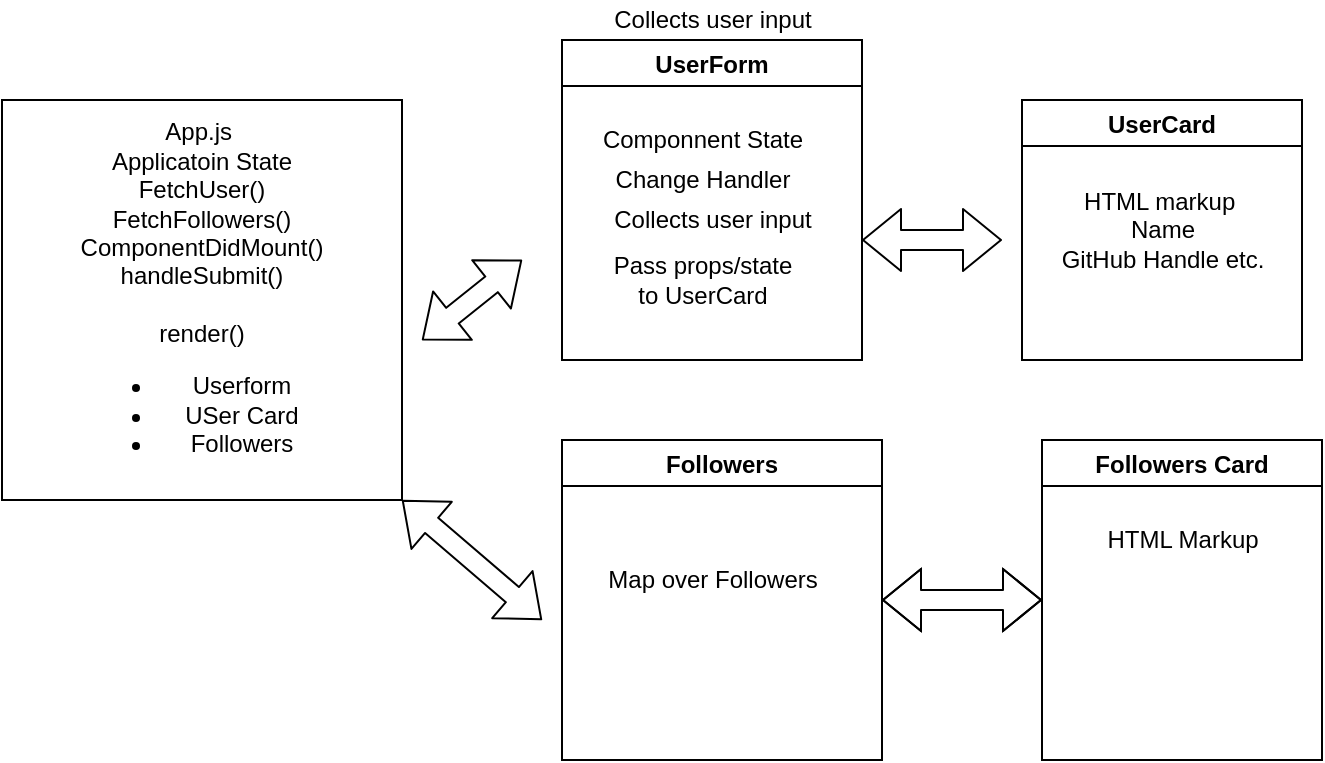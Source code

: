 <mxfile>
    <diagram id="lbEvUlvFup73DxTFOSPL" name="Page-1">
        <mxGraphModel dx="831" dy="1826" grid="1" gridSize="10" guides="1" tooltips="1" connect="1" arrows="1" fold="1" page="1" pageScale="1" pageWidth="850" pageHeight="1100" math="0" shadow="0">
            <root>
                <mxCell id="0"/>
                <mxCell id="1" parent="0"/>
                <mxCell id="2" value="App.js&amp;nbsp;&lt;br&gt;Applicatoin State&lt;br&gt;FetchUser()&lt;br&gt;FetchFollowers()&lt;br&gt;ComponentDidMount()&lt;br&gt;handleSubmit()&lt;br&gt;&lt;br&gt;render()&lt;br&gt;&lt;ul&gt;&lt;li&gt;Userform&lt;/li&gt;&lt;li&gt;USer Card&lt;/li&gt;&lt;li&gt;Followers&lt;/li&gt;&lt;/ul&gt;" style="whiteSpace=wrap;html=1;aspect=fixed;" vertex="1" parent="1">
                    <mxGeometry x="110" y="40" width="200" height="200" as="geometry"/>
                </mxCell>
                <mxCell id="4" value="" style="shape=flexArrow;endArrow=classic;startArrow=classic;html=1;entryX=0;entryY=0.5;entryDx=0;entryDy=0;" edge="1" parent="1">
                    <mxGeometry width="100" height="100" relative="1" as="geometry">
                        <mxPoint x="320" y="160" as="sourcePoint"/>
                        <mxPoint x="370" y="120" as="targetPoint"/>
                    </mxGeometry>
                </mxCell>
                <mxCell id="7" value="UserForm" style="swimlane;" vertex="1" parent="1">
                    <mxGeometry x="390" y="10" width="150" height="160" as="geometry"/>
                </mxCell>
                <mxCell id="14" value="Collects user input" style="text;html=1;align=center;verticalAlign=middle;resizable=0;points=[];autosize=1;strokeColor=none;" vertex="1" parent="7">
                    <mxGeometry x="20" y="80" width="110" height="20" as="geometry"/>
                </mxCell>
                <mxCell id="18" value="Collects user input" style="text;html=1;align=center;verticalAlign=middle;resizable=0;points=[];autosize=1;strokeColor=none;" vertex="1" parent="7">
                    <mxGeometry x="20" y="-20" width="110" height="20" as="geometry"/>
                </mxCell>
                <mxCell id="21" value="Change Handler" style="text;html=1;align=center;verticalAlign=middle;resizable=0;points=[];autosize=1;strokeColor=none;" vertex="1" parent="7">
                    <mxGeometry x="20" y="60" width="100" height="20" as="geometry"/>
                </mxCell>
                <mxCell id="20" value="Componnent State" style="text;html=1;align=center;verticalAlign=middle;resizable=0;points=[];autosize=1;strokeColor=none;" vertex="1" parent="7">
                    <mxGeometry x="10" y="40" width="120" height="20" as="geometry"/>
                </mxCell>
                <mxCell id="10" value="UserCard" style="swimlane;" vertex="1" parent="1">
                    <mxGeometry x="620" y="40" width="140" height="130" as="geometry"/>
                </mxCell>
                <mxCell id="17" value="HTML markup&amp;nbsp;&lt;br&gt;Name&lt;br&gt;GitHub Handle etc." style="text;html=1;align=center;verticalAlign=middle;resizable=0;points=[];autosize=1;strokeColor=none;" vertex="1" parent="10">
                    <mxGeometry x="10" y="40" width="120" height="50" as="geometry"/>
                </mxCell>
                <mxCell id="22" value="Pass props/state &lt;br&gt;to UserCard" style="text;html=1;align=center;verticalAlign=middle;resizable=0;points=[];autosize=1;strokeColor=none;" vertex="1" parent="1">
                    <mxGeometry x="410" y="115" width="100" height="30" as="geometry"/>
                </mxCell>
                <mxCell id="23" value="" style="shape=flexArrow;endArrow=classic;startArrow=classic;html=1;" edge="1" parent="1">
                    <mxGeometry width="100" height="100" relative="1" as="geometry">
                        <mxPoint x="540" y="110" as="sourcePoint"/>
                        <mxPoint x="610" y="110" as="targetPoint"/>
                    </mxGeometry>
                </mxCell>
                <mxCell id="24" value="Followers" style="swimlane;" vertex="1" parent="1">
                    <mxGeometry x="390" y="210" width="160" height="160" as="geometry"/>
                </mxCell>
                <mxCell id="25" value="Followers Card" style="swimlane;" vertex="1" parent="1">
                    <mxGeometry x="630" y="210" width="140" height="160" as="geometry"/>
                </mxCell>
                <mxCell id="28" value="HTML Markup" style="text;html=1;align=center;verticalAlign=middle;resizable=0;points=[];autosize=1;strokeColor=none;" vertex="1" parent="25">
                    <mxGeometry x="25" y="40" width="90" height="20" as="geometry"/>
                </mxCell>
                <mxCell id="26" value="" style="shape=flexArrow;endArrow=classic;startArrow=classic;html=1;exitX=1;exitY=1;exitDx=0;exitDy=0;" edge="1" parent="1" source="2">
                    <mxGeometry width="100" height="100" relative="1" as="geometry">
                        <mxPoint x="250" y="260" as="sourcePoint"/>
                        <mxPoint x="380" y="300" as="targetPoint"/>
                        <Array as="points"/>
                    </mxGeometry>
                </mxCell>
                <mxCell id="27" value="" style="shape=flexArrow;endArrow=classic;startArrow=classic;html=1;" edge="1" parent="1">
                    <mxGeometry width="100" height="100" relative="1" as="geometry">
                        <mxPoint x="550" y="290" as="sourcePoint"/>
                        <mxPoint x="630" y="290" as="targetPoint"/>
                        <Array as="points">
                            <mxPoint x="590" y="290"/>
                        </Array>
                    </mxGeometry>
                </mxCell>
                <mxCell id="29" value="Map over Followers" style="text;html=1;align=center;verticalAlign=middle;resizable=0;points=[];autosize=1;strokeColor=none;" vertex="1" parent="1">
                    <mxGeometry x="405" y="270" width="120" height="20" as="geometry"/>
                </mxCell>
            </root>
        </mxGraphModel>
    </diagram>
</mxfile>